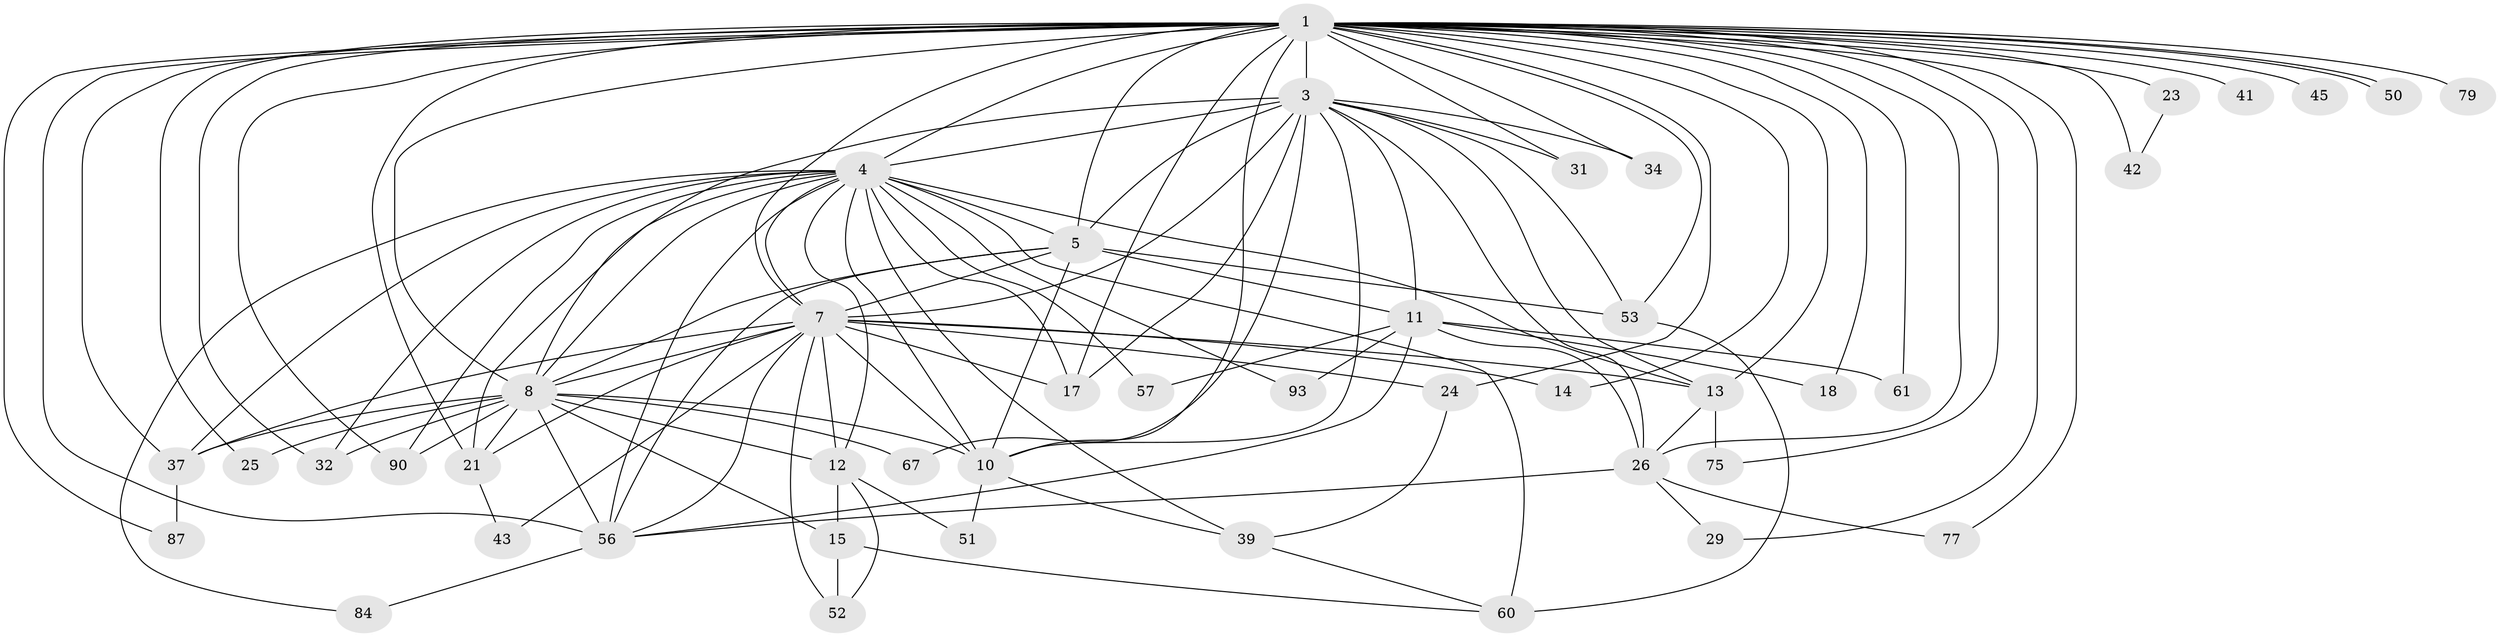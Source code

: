 // original degree distribution, {23: 0.017699115044247787, 36: 0.008849557522123894, 27: 0.008849557522123894, 16: 0.008849557522123894, 26: 0.008849557522123894, 20: 0.008849557522123894, 18: 0.008849557522123894, 13: 0.008849557522123894, 15: 0.008849557522123894, 8: 0.008849557522123894, 6: 0.017699115044247787, 2: 0.5132743362831859, 4: 0.11504424778761062, 5: 0.02654867256637168, 7: 0.008849557522123894, 3: 0.22123893805309736}
// Generated by graph-tools (version 1.1) at 2025/17/03/04/25 18:17:38]
// undirected, 45 vertices, 116 edges
graph export_dot {
graph [start="1"]
  node [color=gray90,style=filled];
  1 [super="+83+2+80+48"];
  3 [super="+98+40+64+86+49"];
  4;
  5 [super="+78"];
  7 [super="+66+74"];
  8 [super="+102+9"];
  10;
  11;
  12 [super="+89"];
  13 [super="+16+72"];
  14;
  15;
  17;
  18;
  21 [super="+35+96+81+63"];
  23;
  24 [super="+54"];
  25 [super="+85"];
  26 [super="+97+27+44"];
  29;
  31;
  32 [super="+69"];
  34;
  37 [super="+76+46"];
  39;
  41;
  42 [super="+113"];
  43;
  45;
  50;
  51;
  52 [super="+59"];
  53;
  56 [super="+73+65"];
  57;
  60 [super="+68"];
  61;
  67;
  75;
  77;
  79;
  84;
  87;
  90;
  93;
  1 -- 3 [weight=8];
  1 -- 4 [weight=4];
  1 -- 5 [weight=6];
  1 -- 7 [weight=3];
  1 -- 8 [weight=8];
  1 -- 10 [weight=6];
  1 -- 21 [weight=2];
  1 -- 29 [weight=2];
  1 -- 42 [weight=2];
  1 -- 45 [weight=3];
  1 -- 50 [weight=2];
  1 -- 50;
  1 -- 61 [weight=2];
  1 -- 79 [weight=2];
  1 -- 17;
  1 -- 13 [weight=4];
  1 -- 14;
  1 -- 18;
  1 -- 23;
  1 -- 24;
  1 -- 25 [weight=2];
  1 -- 26;
  1 -- 31 [weight=2];
  1 -- 32;
  1 -- 34;
  1 -- 37;
  1 -- 41 [weight=2];
  1 -- 53;
  1 -- 75;
  1 -- 77;
  1 -- 87;
  1 -- 90;
  1 -- 56;
  3 -- 4;
  3 -- 5;
  3 -- 7 [weight=2];
  3 -- 8 [weight=3];
  3 -- 10;
  3 -- 11;
  3 -- 13;
  3 -- 17;
  3 -- 26;
  3 -- 34;
  3 -- 67;
  3 -- 31;
  3 -- 53;
  4 -- 5;
  4 -- 7;
  4 -- 8 [weight=2];
  4 -- 10;
  4 -- 17;
  4 -- 32;
  4 -- 39;
  4 -- 56 [weight=2];
  4 -- 57;
  4 -- 60 [weight=2];
  4 -- 84;
  4 -- 90;
  4 -- 93;
  4 -- 37;
  4 -- 12;
  4 -- 21 [weight=2];
  4 -- 13 [weight=2];
  5 -- 7;
  5 -- 8 [weight=3];
  5 -- 10 [weight=2];
  5 -- 11;
  5 -- 53;
  5 -- 56;
  7 -- 8 [weight=2];
  7 -- 10;
  7 -- 12;
  7 -- 14;
  7 -- 24;
  7 -- 37;
  7 -- 43;
  7 -- 52;
  7 -- 21;
  7 -- 17;
  7 -- 13;
  7 -- 56;
  8 -- 10 [weight=2];
  8 -- 25;
  8 -- 56;
  8 -- 90;
  8 -- 21;
  8 -- 32;
  8 -- 37;
  8 -- 67;
  8 -- 12;
  8 -- 15;
  10 -- 39;
  10 -- 51;
  11 -- 18;
  11 -- 57;
  11 -- 61;
  11 -- 93;
  11 -- 26;
  11 -- 56;
  12 -- 15;
  12 -- 51;
  12 -- 52;
  13 -- 75;
  13 -- 26;
  15 -- 60;
  15 -- 52;
  21 -- 43;
  23 -- 42;
  24 -- 39;
  26 -- 56;
  26 -- 77;
  26 -- 29;
  37 -- 87;
  39 -- 60;
  53 -- 60;
  56 -- 84;
}
